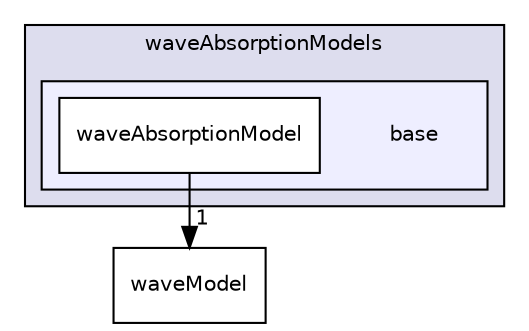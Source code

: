 digraph "src/waveModels/waveAbsorptionModels/base" {
  bgcolor=transparent;
  compound=true
  node [ fontsize="10", fontname="Helvetica"];
  edge [ labelfontsize="10", labelfontname="Helvetica"];
  subgraph clusterdir_812dff35fe55fedb9b36e9d6339159a2 {
    graph [ bgcolor="#ddddee", pencolor="black", label="waveAbsorptionModels" fontname="Helvetica", fontsize="10", URL="dir_812dff35fe55fedb9b36e9d6339159a2.html"]
  subgraph clusterdir_dc11627dd50b3e909aec9c48d931dd3e {
    graph [ bgcolor="#eeeeff", pencolor="black", label="" URL="dir_dc11627dd50b3e909aec9c48d931dd3e.html"];
    dir_dc11627dd50b3e909aec9c48d931dd3e [shape=plaintext label="base"];
    dir_de2a6d6362caf065683deebdb9b9e992 [shape=box label="waveAbsorptionModel" color="black" fillcolor="white" style="filled" URL="dir_de2a6d6362caf065683deebdb9b9e992.html"];
  }
  }
  dir_cee882d11d98834f07952dd5b2a801bf [shape=box label="waveModel" URL="dir_cee882d11d98834f07952dd5b2a801bf.html"];
  dir_de2a6d6362caf065683deebdb9b9e992->dir_cee882d11d98834f07952dd5b2a801bf [headlabel="1", labeldistance=1.5 headhref="dir_004122_004141.html"];
}
